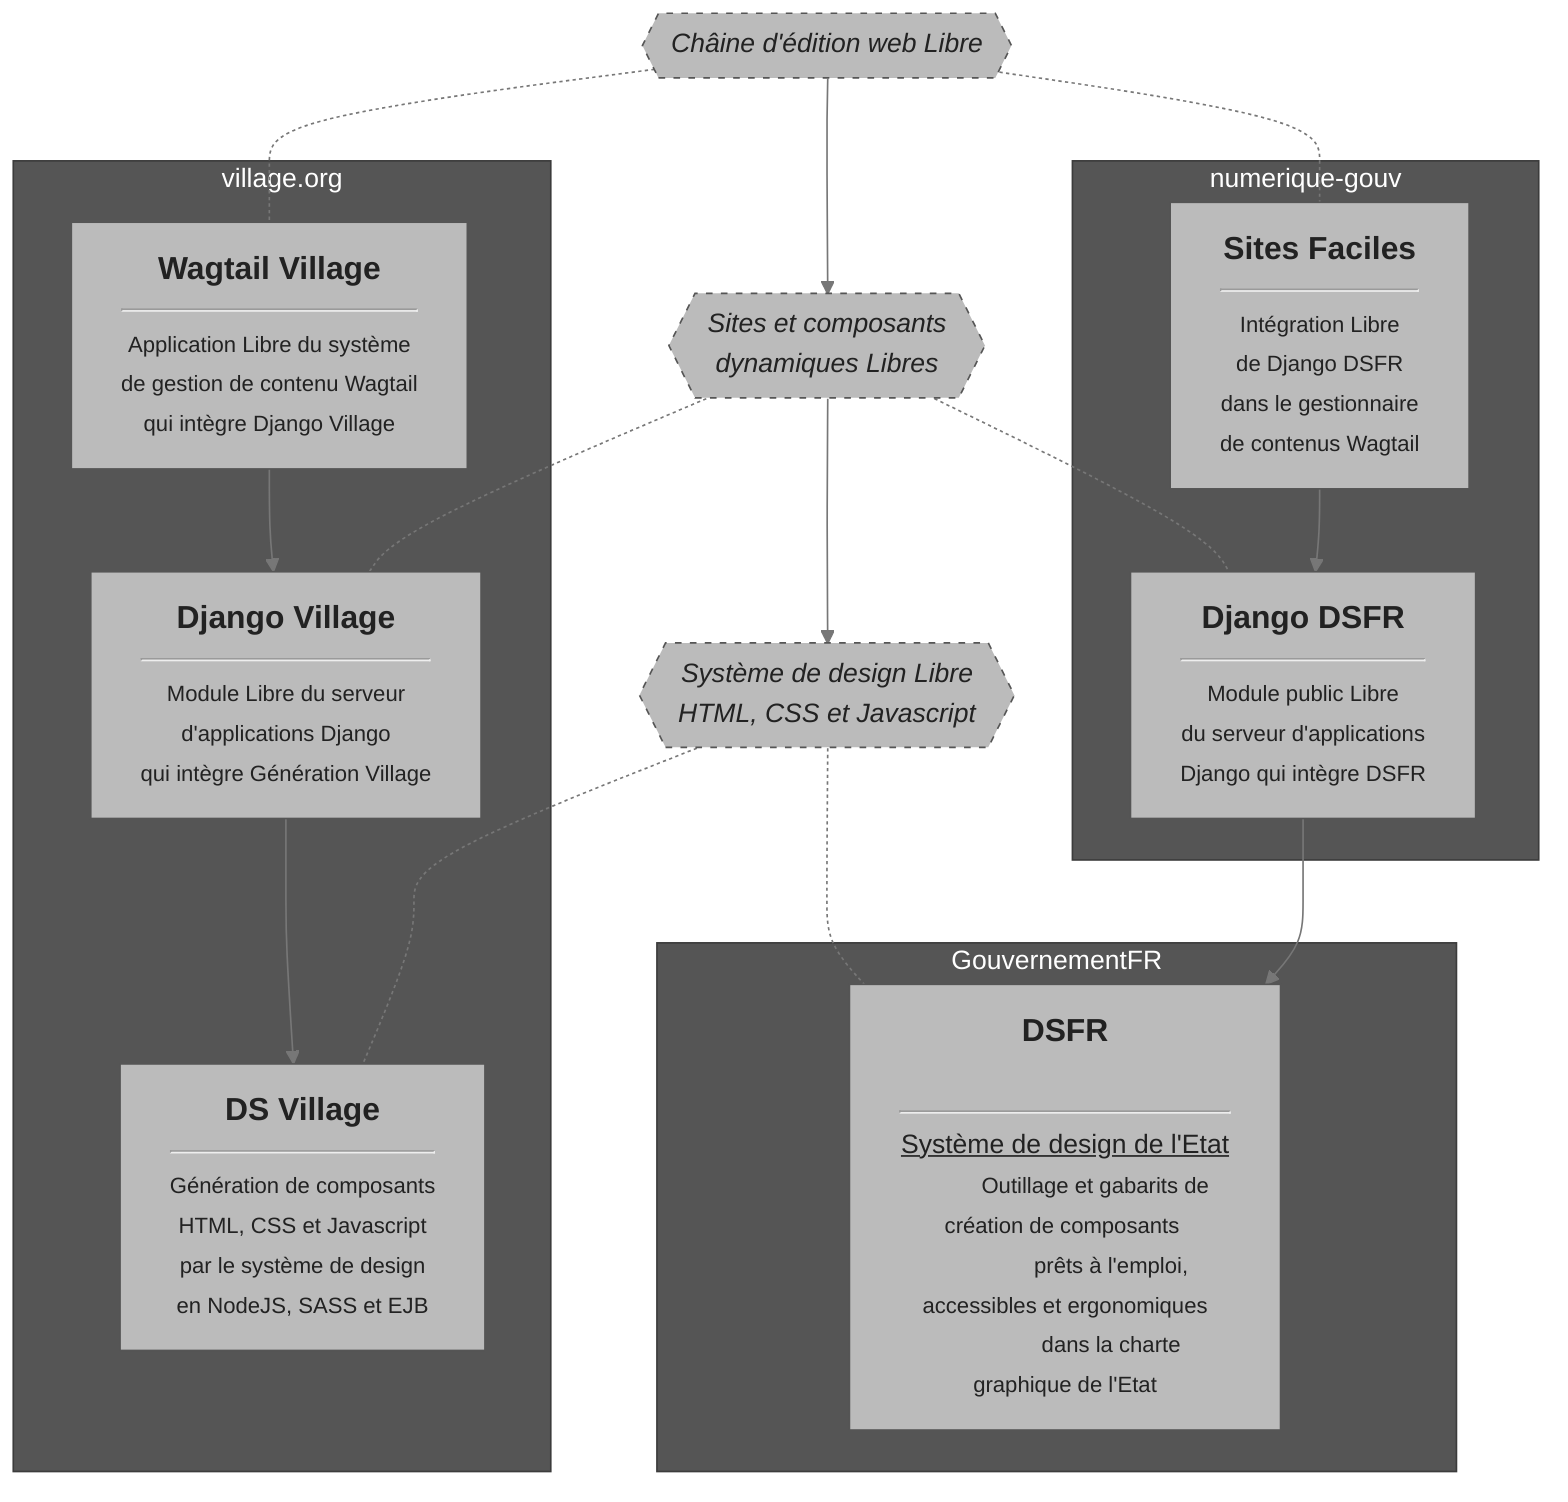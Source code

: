 %%{
  init: {
    'theme': 'base',     
    'themeVariables': {
      'primaryColor': '#bbb',
      'primaryTextColor': '#222',
      'primaryBorderColor': '#555',
      'tertiaryTextColor': '#fff',
      'lineColor': '#777',
      'secondaryColor': '#eee',
      'tertiaryColor': '#555',
      'background': '#ffffff00'
    }
  }
}%%


flowchart TD


subgraph GouvernementFR
  dsfr["<big><b>DSFR</big></b>
        <hr/><u>Système de design de l'Etat</u>
         <small>Outillage et gabarits de création de composants 
                prêts à l'emploi, accessibles et ergonomiques
                dans la charte graphique de l'Etat</small>"]
%%  en technologie Libre NodeJS 
%%   publié dans github principalement sous licence Libre MIT
%%   avec des mises en garde 
%%   contre l'usurpation de la marque de l'Etat
%%  </small>"]
end
subgraph numerique-gouv

  sites-faciles["<big><b>Sites Faciles</big></b>
             <hr/><small>Intégration Libre
                         de Django DSFR 
                         dans le gestionnaire 
                         de contenus Wagtail</small>"]
%%  Libre Wagtail publié dans github.com 
%%  sous licence Libre GNU Affero 3</small>"]

  django-dsfr["<big><b>Django DSFR</big></b>
  <hr/><small>Module public Libre
              du serveur d'applications
              Django qui intègre DSFR</small>"]
%%  publié sur pypi.org sous licence Libre.</small>"]
end

subgraph village.org 
    wagtail-village["<big><b>Wagtail Village</big></b>
                   <hr/><small>Application Libre du système 
                               de gestion de contenu Wagtail
                               qui intègre Django Village</small>"]
    %%  dans le serveur Libre 
    %%  de gestionnaire de contenu Wagtail 
    %%  publié par github.com en Libre."]

    django-village["<big><b>Django Village</big></b>
    <hr/><small>Module Libre du serveur 
                d'applications Django 
                qui intègre Génération Village</small>"]
    %%  	dans le serveur Libre 
    %%	d'applications Django
    %%	publié par Pypi.org
    %%	et par github.com en Libre</small>"]

    design-system-village["<big><b>DS Village</big></b>
    <hr/><small>Génération de composants 
                HTML, CSS et Javascript
                par le système de design
                en NodeJS, SASS et EJB</small>"]
    %%	en technologie Libre NodeJS 
    %%	publié par github.com en Libre</small>"]
 end


%%  subgraph LogicielsLibres
%%      Django
%%      Wagtail
%%      NodeJS
%%  end


%%  django-dsfr <-.- Django 
%%  sites-faciles <-.- Wagtail 
%%  django-village <-.- Django
%%  wagtail-village <-.- Wagtail 
%%  design-system-village  <-.- NodeJS 
%%  dsfr <-.- NodeJS 


wagtail-village
-->
django-village
-->
design-system-village



master-design{{"<i>Système de design Libre 
                   HTML, CSS et Javascript</i>"}}:::dashedOutline
%% (dans NodeJS)</i>"}}:::dashedOutline
-.-
dsfr

master-design
-.-
design-system-village


master-django{{"<i>Sites et composants 
                   dynamiques Libres</i>"}}:::dashedOutline
%%  (dans Django)</i>"}}:::dashedOutline
-.-
django-dsfr 

master-django
-.-
django-village




master-wagtail{{"<i>Châine d'édition web Libre</i>"}}:::dashedOutline
%%  (en Wagtail)</i>"}}:::dashedOutline
-.-
sites-faciles

master-wagtail
-.-
wagtail-village



sites-faciles
-->
django-dsfr
-->
dsfr

master-wagtail
-->
master-django
-->
master-design


classDef dashedOutline stroke-dasharray:4 5


%%  Django --> Wagtail

click wagtail-village href "https://github.com/chris2fr/wagtail-village"
click django-village href "https://github.com/chris2fr/django-village"
click design-system-village href "https://github.com/chris2fr/design-system-village"
click sites-faciles href "https://github.com/numerique-gouv/sites-faciles"
click django-dsfr href "https://github.com/numerique-gouv/django-dsfr"
click dsfr href "https://github.com/GouvernementFR/dsfr/"